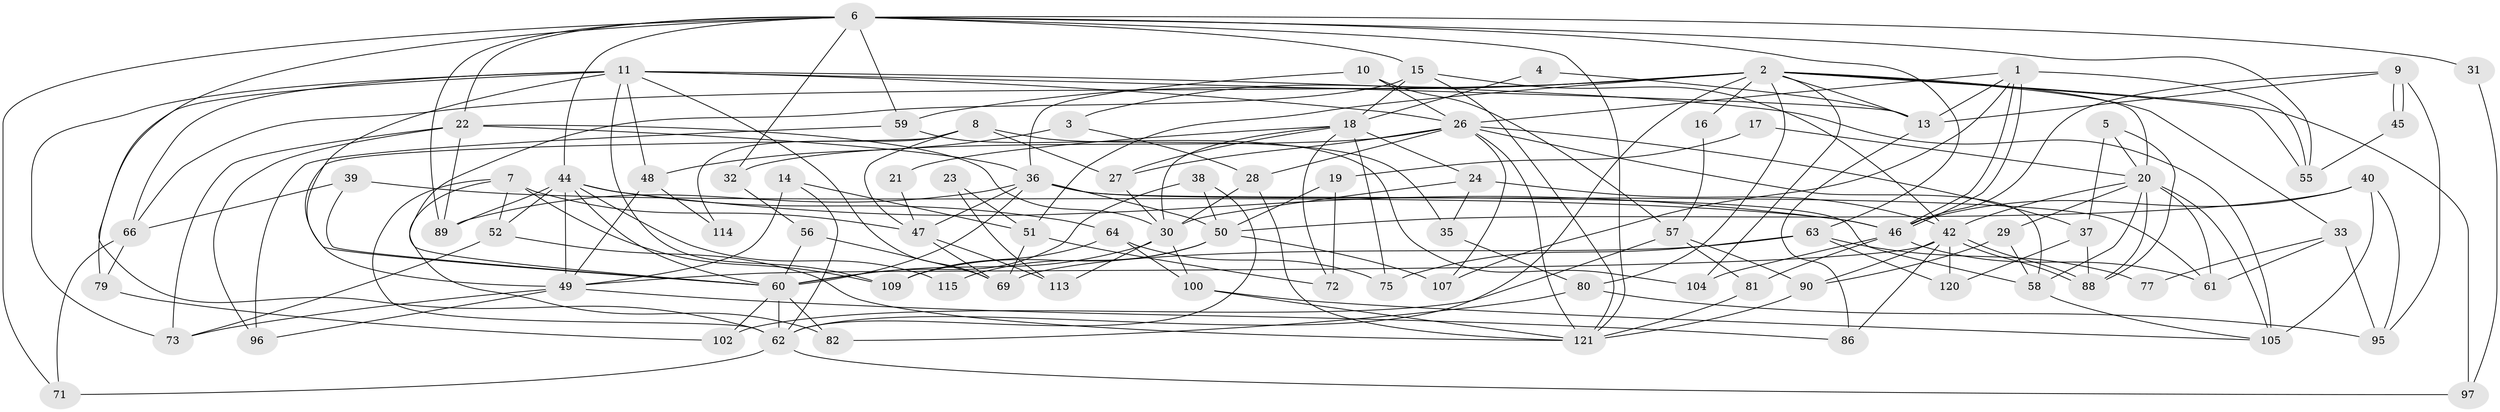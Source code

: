 // original degree distribution, {6: 0.08943089430894309, 5: 0.2032520325203252, 3: 0.3170731707317073, 2: 0.11382113821138211, 4: 0.22764227642276422, 7: 0.032520325203252036, 8: 0.016260162601626018}
// Generated by graph-tools (version 1.1) at 2025/18/03/04/25 18:18:40]
// undirected, 86 vertices, 201 edges
graph export_dot {
graph [start="1"]
  node [color=gray90,style=filled];
  1;
  2 [super="+43"];
  3;
  4;
  5;
  6 [super="+25"];
  7;
  8 [super="+103"];
  9;
  10;
  11 [super="+12+92"];
  13 [super="+54"];
  14;
  15;
  16;
  17;
  18 [super="+111"];
  19;
  20 [super="+119+91"];
  21;
  22 [super="+53+74"];
  23;
  24;
  26 [super="+76"];
  27 [super="+67"];
  28;
  29 [super="+78"];
  30 [super="+41"];
  31;
  32;
  33;
  35 [super="+123"];
  36 [super="+93+101+110"];
  37;
  38;
  39;
  40;
  42 [super="+84"];
  44 [super="+108"];
  45;
  46 [super="+118+85"];
  47;
  48;
  49 [super="+68"];
  50 [super="+94"];
  51;
  52;
  55 [super="+70"];
  56;
  57 [super="+106"];
  58;
  59;
  60 [super="+87"];
  61;
  62 [super="+65"];
  63;
  64;
  66;
  69;
  71;
  72;
  73;
  75;
  77;
  79;
  80;
  81;
  82;
  86;
  88;
  89;
  90;
  95;
  96;
  97;
  100 [super="+116"];
  102;
  104;
  105;
  107;
  109;
  113;
  114;
  115;
  120;
  121;
  1 -- 46;
  1 -- 46;
  1 -- 26;
  1 -- 13;
  1 -- 107;
  1 -- 55;
  2 -- 59;
  2 -- 20;
  2 -- 62;
  2 -- 104;
  2 -- 33;
  2 -- 3;
  2 -- 97;
  2 -- 66;
  2 -- 13;
  2 -- 16 [weight=2];
  2 -- 80;
  2 -- 51;
  2 -- 55;
  3 -- 28;
  3 -- 48;
  4 -- 18;
  4 -- 13;
  5 -- 88;
  5 -- 37;
  5 -- 20;
  6 -- 15;
  6 -- 121;
  6 -- 44;
  6 -- 32;
  6 -- 71;
  6 -- 55;
  6 -- 89;
  6 -- 59;
  6 -- 31;
  6 -- 63;
  6 -- 62 [weight=2];
  6 -- 22;
  7 -- 47;
  7 -- 109;
  7 -- 52;
  7 -- 82;
  7 -- 62;
  8 -- 35 [weight=2];
  8 -- 27;
  8 -- 49;
  8 -- 114;
  8 -- 47;
  9 -- 13;
  9 -- 45;
  9 -- 45;
  9 -- 95;
  9 -- 46;
  10 -- 36;
  10 -- 57;
  10 -- 26;
  11 -- 13;
  11 -- 109;
  11 -- 48;
  11 -- 69;
  11 -- 73;
  11 -- 26;
  11 -- 66;
  11 -- 105;
  11 -- 60;
  11 -- 79;
  13 -- 86;
  14 -- 49;
  14 -- 51;
  14 -- 62;
  15 -- 42;
  15 -- 121;
  15 -- 18;
  15 -- 60;
  16 -- 57;
  17 -- 19;
  17 -- 20;
  18 -- 24;
  18 -- 75;
  18 -- 21;
  18 -- 72;
  18 -- 30;
  18 -- 27;
  19 -- 72;
  19 -- 50;
  20 -- 105 [weight=2];
  20 -- 88;
  20 -- 61;
  20 -- 58;
  20 -- 29;
  20 -- 42;
  21 -- 47;
  22 -- 73;
  22 -- 36;
  22 -- 96;
  22 -- 89;
  22 -- 30;
  23 -- 113;
  23 -- 51;
  24 -- 30;
  24 -- 35;
  24 -- 42;
  26 -- 121;
  26 -- 28;
  26 -- 37;
  26 -- 58;
  26 -- 32;
  26 -- 107;
  26 -- 27;
  27 -- 30;
  28 -- 121;
  28 -- 30;
  29 -- 58;
  29 -- 90;
  30 -- 113;
  30 -- 60;
  30 -- 100;
  31 -- 97;
  32 -- 56;
  33 -- 95;
  33 -- 61;
  33 -- 77;
  35 -- 80;
  36 -- 89;
  36 -- 61;
  36 -- 47;
  36 -- 60 [weight=2];
  36 -- 58;
  36 -- 50;
  37 -- 88;
  37 -- 120;
  38 -- 50;
  38 -- 60;
  38 -- 62;
  39 -- 66;
  39 -- 60;
  39 -- 46;
  40 -- 105;
  40 -- 95;
  40 -- 46;
  40 -- 50;
  42 -- 86;
  42 -- 88;
  42 -- 88;
  42 -- 49;
  42 -- 90;
  42 -- 120;
  44 -- 60;
  44 -- 52;
  44 -- 64;
  44 -- 49;
  44 -- 115;
  44 -- 89;
  44 -- 46;
  45 -- 55;
  46 -- 61;
  46 -- 104;
  46 -- 81;
  47 -- 69;
  47 -- 113;
  48 -- 114;
  48 -- 49;
  49 -- 73;
  49 -- 96;
  49 -- 86;
  50 -- 115;
  50 -- 107;
  50 -- 109;
  51 -- 69;
  51 -- 72;
  52 -- 73;
  52 -- 121;
  56 -- 69;
  56 -- 60;
  57 -- 102;
  57 -- 81;
  57 -- 90;
  58 -- 105;
  59 -- 104;
  59 -- 96;
  60 -- 82;
  60 -- 102;
  60 -- 62;
  62 -- 97;
  62 -- 71;
  63 -- 120;
  63 -- 69;
  63 -- 75;
  63 -- 77;
  64 -- 75;
  64 -- 109;
  64 -- 100;
  66 -- 79;
  66 -- 71;
  79 -- 102;
  80 -- 82;
  80 -- 95;
  81 -- 121;
  90 -- 121;
  100 -- 121;
  100 -- 105;
}
